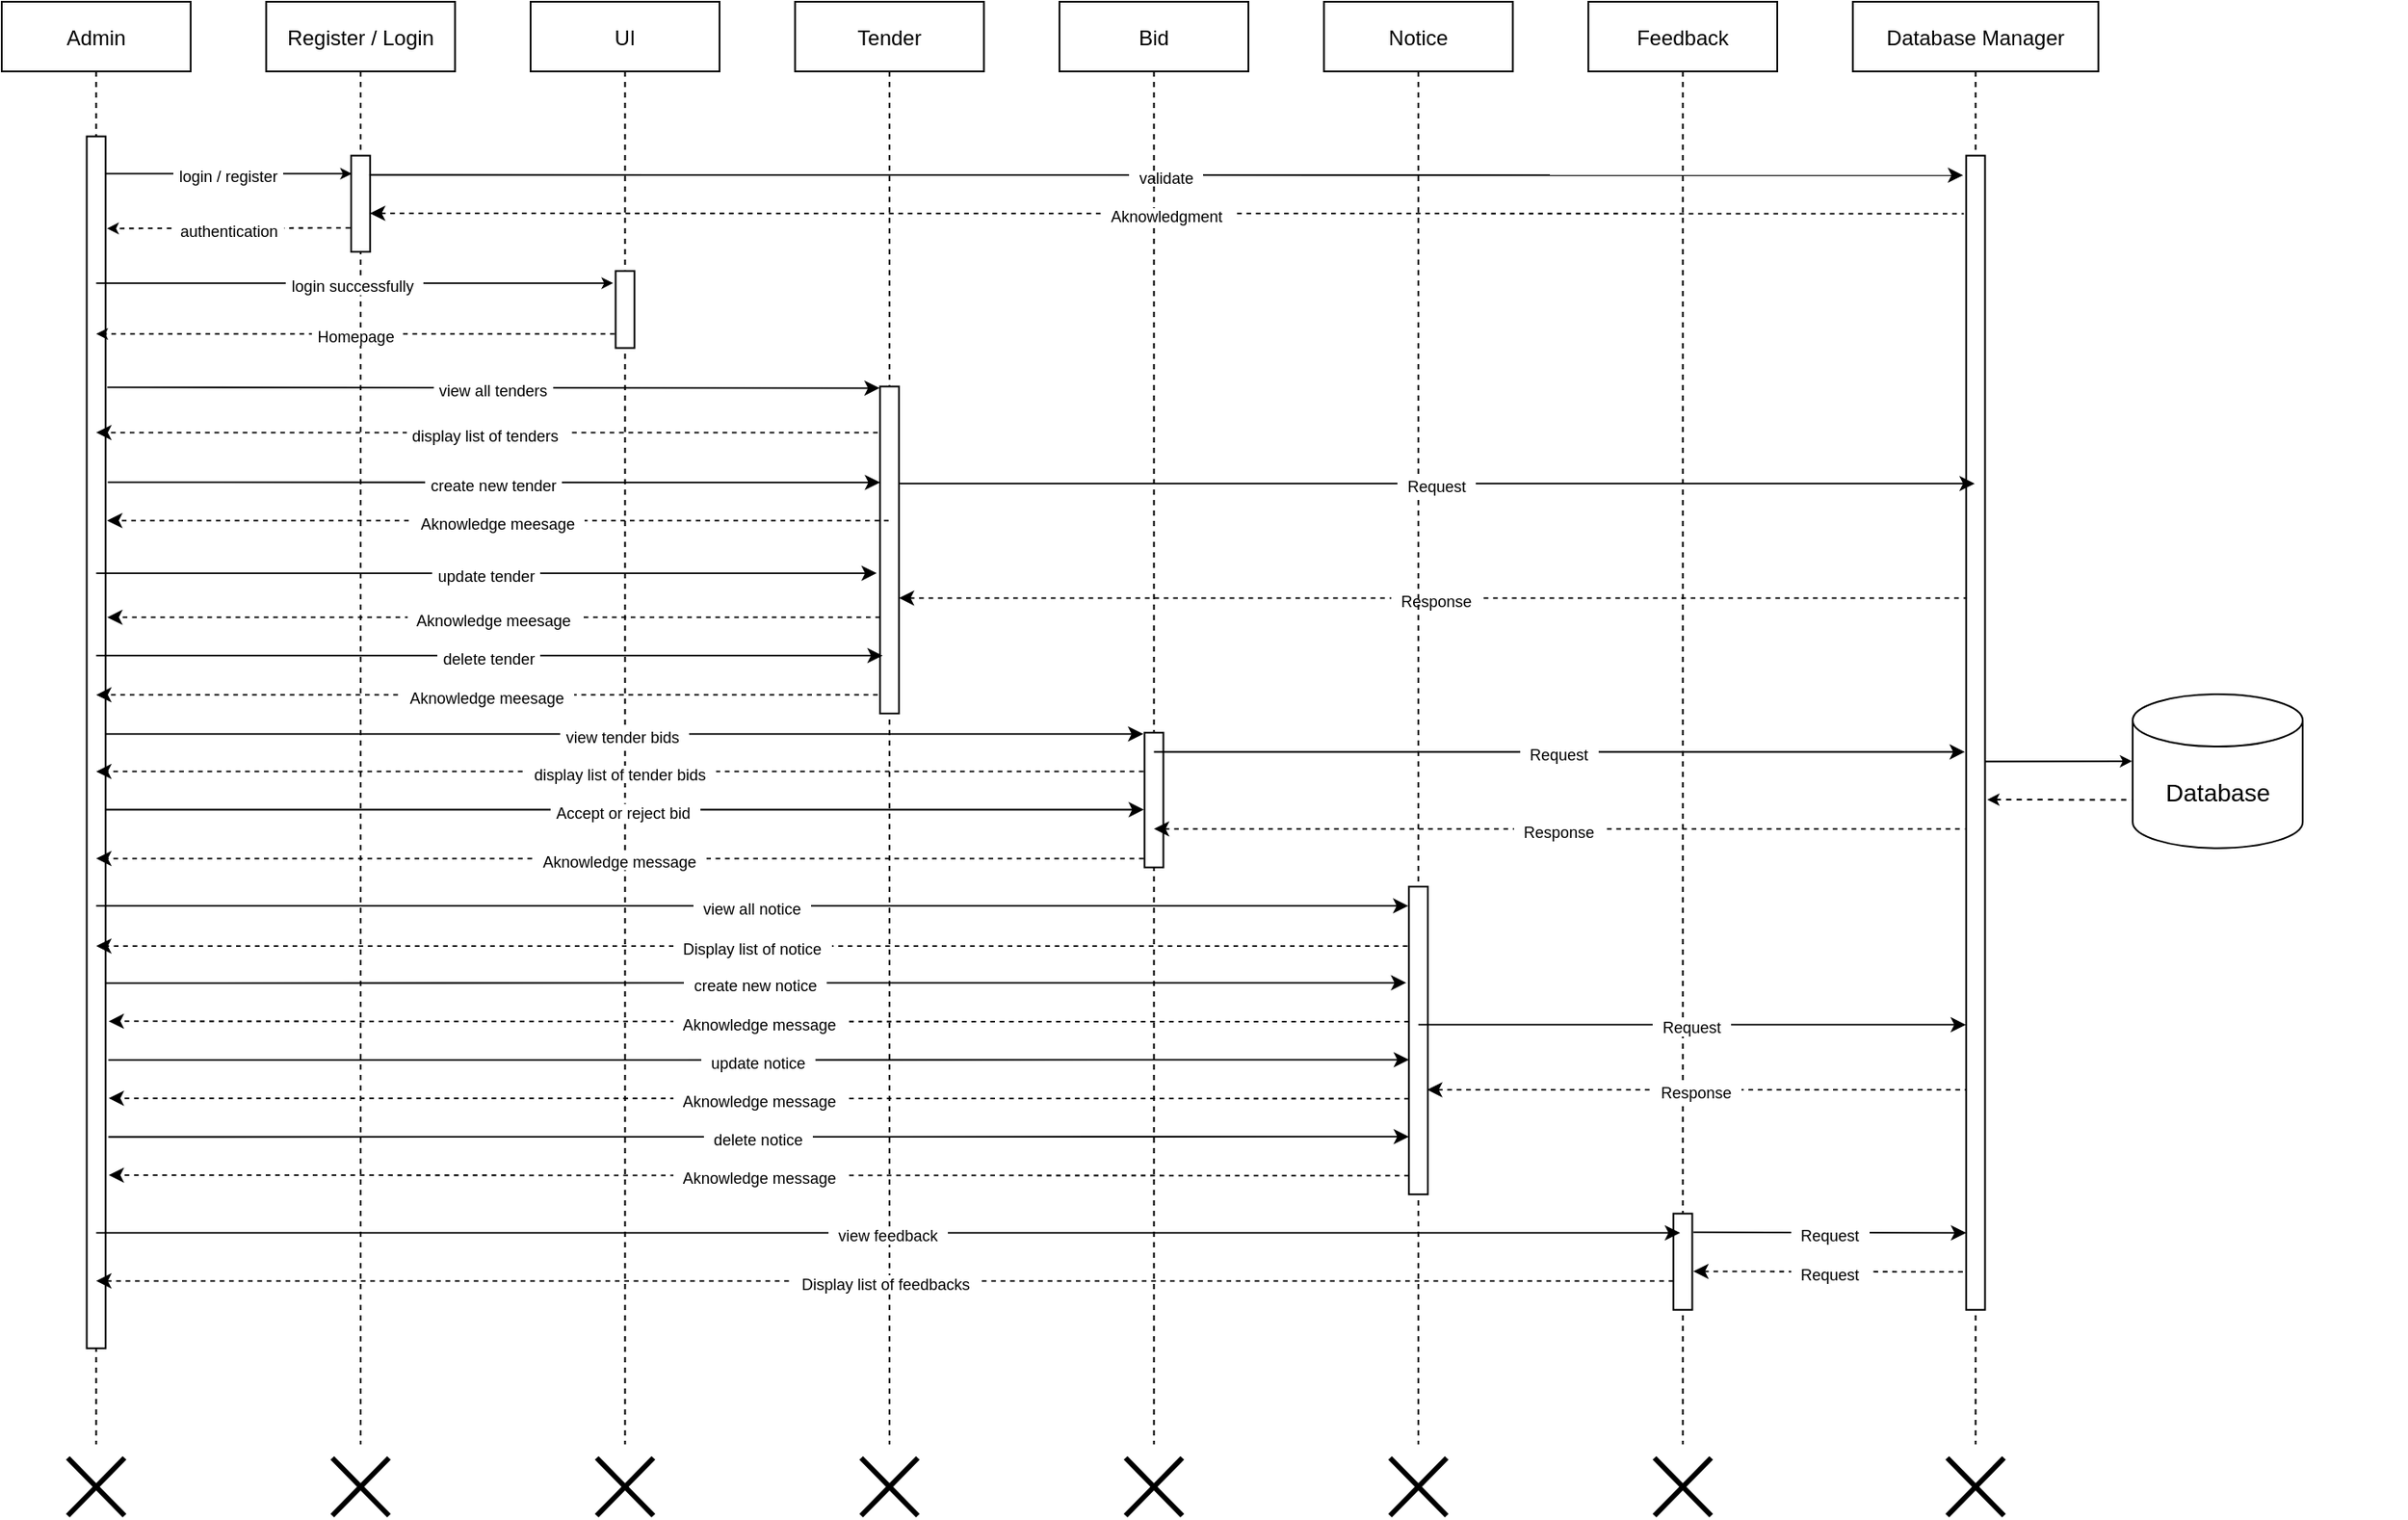 <mxfile version="20.8.16" type="device"><diagram id="kgpKYQtTHZ0yAKxKKP6v" name="Page-1"><mxGraphModel dx="1909" dy="1129" grid="1" gridSize="10" guides="1" tooltips="1" connect="1" arrows="1" fold="1" page="1" pageScale="1" pageWidth="1654" pageHeight="1169" math="0" shadow="0"><root><mxCell id="0"/><mxCell id="1" parent="0"/><mxCell id="C01kwgNDzgZ5Zy77sW_I-69" value="" style="group" parent="1" vertex="1" connectable="0"><mxGeometry x="137" y="150" width="1380" height="869" as="geometry"/></mxCell><mxCell id="3nuBFxr9cyL0pnOWT2aG-1" value="Admin" style="shape=umlLifeline;perimeter=lifelinePerimeter;container=1;collapsible=0;recursiveResize=0;rounded=0;shadow=0;strokeWidth=1;" parent="C01kwgNDzgZ5Zy77sW_I-69" vertex="1"><mxGeometry width="108.405" height="828.145" as="geometry"/></mxCell><mxCell id="3nuBFxr9cyL0pnOWT2aG-2" value="" style="points=[];perimeter=orthogonalPerimeter;rounded=0;shadow=0;strokeWidth=1;" parent="3nuBFxr9cyL0pnOWT2aG-1" vertex="1"><mxGeometry x="48.782" y="77.294" width="10.841" height="695.642" as="geometry"/></mxCell><mxCell id="3nuBFxr9cyL0pnOWT2aG-5" value="Register / Login" style="shape=umlLifeline;perimeter=lifelinePerimeter;container=1;collapsible=0;recursiveResize=0;rounded=0;shadow=0;strokeWidth=1;" parent="C01kwgNDzgZ5Zy77sW_I-69" vertex="1"><mxGeometry x="151.767" width="108.405" height="828.145" as="geometry"/></mxCell><mxCell id="3nuBFxr9cyL0pnOWT2aG-6" value="" style="points=[];perimeter=orthogonalPerimeter;rounded=0;shadow=0;strokeWidth=1;" parent="3nuBFxr9cyL0pnOWT2aG-5" vertex="1"><mxGeometry x="48.782" y="88.335" width="10.841" height="55.21" as="geometry"/></mxCell><mxCell id="C01kwgNDzgZ5Zy77sW_I-9" value=" view all tenders " style="verticalAlign=bottom;endArrow=classic;shadow=0;strokeWidth=0.9;endSize=6;endFill=1;fontSize=9;exitX=0.973;exitY=0.123;exitDx=0;exitDy=0;exitPerimeter=0;entryX=-0.022;entryY=0.005;entryDx=0;entryDy=0;entryPerimeter=0;" parent="3nuBFxr9cyL0pnOWT2aG-5" target="C01kwgNDzgZ5Zy77sW_I-4" edge="1"><mxGeometry y="-10" relative="1" as="geometry"><mxPoint x="-91.18" y="221.313" as="sourcePoint"/><mxPoint x="200.55" y="220.839" as="targetPoint"/><mxPoint as="offset"/></mxGeometry></mxCell><mxCell id="3nuBFxr9cyL0pnOWT2aG-8" value=" login / register " style="verticalAlign=bottom;endArrow=classic;shadow=0;strokeWidth=0.9;endSize=4;endFill=1;fontSize=9;entryX=0.041;entryY=0.188;entryDx=0;entryDy=0;entryPerimeter=0;" parent="C01kwgNDzgZ5Zy77sW_I-69" source="3nuBFxr9cyL0pnOWT2aG-2" target="3nuBFxr9cyL0pnOWT2aG-6" edge="1"><mxGeometry y="-10" relative="1" as="geometry"><mxPoint x="168.028" y="88.335" as="sourcePoint"/><mxPoint x="195.13" y="88.335" as="targetPoint"/><mxPoint as="offset"/></mxGeometry></mxCell><mxCell id="3nuBFxr9cyL0pnOWT2aG-9" value=" authentication " style="verticalAlign=bottom;endArrow=classic;shadow=0;strokeWidth=0.9;endSize=4;endFill=1;dashed=1;fontSize=9;exitX=-0.049;exitY=0.751;exitDx=0;exitDy=0;exitPerimeter=0;entryX=1.076;entryY=0.076;entryDx=0;entryDy=0;entryPerimeter=0;" parent="C01kwgNDzgZ5Zy77sW_I-69" source="3nuBFxr9cyL0pnOWT2aG-6" target="3nuBFxr9cyL0pnOWT2aG-2" edge="1"><mxGeometry x="-0.002" y="10" relative="1" as="geometry"><mxPoint x="130.086" y="132.503" as="sourcePoint"/><mxPoint x="65.043" y="130.295" as="targetPoint"/><mxPoint as="offset"/></mxGeometry></mxCell><mxCell id="C01kwgNDzgZ5Zy77sW_I-1" value="UI" style="shape=umlLifeline;perimeter=lifelinePerimeter;container=1;collapsible=0;recursiveResize=0;rounded=0;shadow=0;strokeWidth=1;" parent="C01kwgNDzgZ5Zy77sW_I-69" vertex="1"><mxGeometry x="303.535" width="108.405" height="828.145" as="geometry"/></mxCell><mxCell id="C01kwgNDzgZ5Zy77sW_I-2" value="" style="points=[];perimeter=orthogonalPerimeter;rounded=0;shadow=0;strokeWidth=1;" parent="C01kwgNDzgZ5Zy77sW_I-1" vertex="1"><mxGeometry x="48.782" y="154.587" width="10.841" height="44.168" as="geometry"/></mxCell><mxCell id="C01kwgNDzgZ5Zy77sW_I-21" value=" Accept or reject bid  " style="verticalAlign=bottom;endArrow=classic;shadow=0;strokeWidth=0.9;endSize=6;endFill=1;fontSize=9;entryX=-0.067;entryY=0.009;entryDx=0;entryDy=0;entryPerimeter=0;" parent="C01kwgNDzgZ5Zy77sW_I-1" edge="1"><mxGeometry y="-10" relative="1" as="geometry"><mxPoint x="-243.543" y="463.761" as="sourcePoint"/><mxPoint x="351.96" y="463.761" as="targetPoint"/><mxPoint as="offset"/></mxGeometry></mxCell><mxCell id="C01kwgNDzgZ5Zy77sW_I-46" value="  validate  " style="verticalAlign=bottom;endArrow=classic;shadow=0;strokeWidth=0.9;endSize=6;endFill=1;fontSize=9;entryX=-0.16;entryY=0.017;entryDx=0;entryDy=0;entryPerimeter=0;" parent="C01kwgNDzgZ5Zy77sW_I-1" target="C01kwgNDzgZ5Zy77sW_I-44" edge="1"><mxGeometry x="0.0" y="-10" relative="1" as="geometry"><mxPoint x="-92.589" y="99.377" as="sourcePoint"/><mxPoint x="48.782" y="99.377" as="targetPoint"/><mxPoint as="offset"/></mxGeometry></mxCell><mxCell id="C01kwgNDzgZ5Zy77sW_I-3" value="Tender" style="shape=umlLifeline;perimeter=lifelinePerimeter;container=1;collapsible=0;recursiveResize=0;rounded=0;shadow=0;strokeWidth=1;" parent="C01kwgNDzgZ5Zy77sW_I-69" vertex="1"><mxGeometry x="455.302" width="108.405" height="828.145" as="geometry"/></mxCell><mxCell id="C01kwgNDzgZ5Zy77sW_I-4" value="" style="points=[];perimeter=orthogonalPerimeter;rounded=0;shadow=0;strokeWidth=1;" parent="C01kwgNDzgZ5Zy77sW_I-3" vertex="1"><mxGeometry x="48.782" y="220.839" width="10.841" height="187.713" as="geometry"/></mxCell><mxCell id="C01kwgNDzgZ5Zy77sW_I-11" value=" create new tender " style="verticalAlign=bottom;endArrow=classic;shadow=0;strokeWidth=0.9;endSize=6;endFill=1;fontSize=9;exitX=0.973;exitY=0.123;exitDx=0;exitDy=0;exitPerimeter=0;entryX=-0.022;entryY=0.005;entryDx=0;entryDy=0;entryPerimeter=0;" parent="C01kwgNDzgZ5Zy77sW_I-3" edge="1"><mxGeometry y="-10" relative="1" as="geometry"><mxPoint x="-394.476" y="275.85" as="sourcePoint"/><mxPoint x="48.782" y="275.927" as="targetPoint"/><mxPoint as="offset"/></mxGeometry></mxCell><mxCell id="C01kwgNDzgZ5Zy77sW_I-15" value="  Aknowledge meesage  " style="verticalAlign=bottom;endArrow=classic;shadow=0;strokeWidth=0.9;endSize=6;endFill=1;dashed=1;fontSize=9;entryX=1.084;entryY=0.358;entryDx=0;entryDy=0;entryPerimeter=0;" parent="C01kwgNDzgZ5Zy77sW_I-3" edge="1"><mxGeometry x="-0.001" y="10" relative="1" as="geometry"><mxPoint x="48.782" y="353.342" as="sourcePoint"/><mxPoint x="-394.769" y="353.342" as="targetPoint"/><mxPoint as="offset"/></mxGeometry></mxCell><mxCell id="C01kwgNDzgZ5Zy77sW_I-51" value="  Response  " style="verticalAlign=bottom;endArrow=none;shadow=0;strokeWidth=0.9;endSize=6;endFill=0;fontSize=9;exitX=1.019;exitY=0.297;exitDx=0;exitDy=0;exitPerimeter=0;dashed=1;startArrow=classic;startFill=1;" parent="C01kwgNDzgZ5Zy77sW_I-3" edge="1"><mxGeometry x="0.0" y="-10" relative="1" as="geometry"><mxPoint x="59.623" y="342.3" as="sourcePoint"/><mxPoint x="676.785" y="342.3" as="targetPoint"/><mxPoint as="offset"/></mxGeometry></mxCell><mxCell id="C01kwgNDzgZ5Zy77sW_I-5" value="Bid" style="shape=umlLifeline;perimeter=lifelinePerimeter;container=1;collapsible=0;recursiveResize=0;rounded=0;shadow=0;strokeWidth=1;" parent="C01kwgNDzgZ5Zy77sW_I-69" vertex="1"><mxGeometry x="607.07" width="108.405" height="828.145" as="geometry"/></mxCell><mxCell id="C01kwgNDzgZ5Zy77sW_I-6" value="" style="points=[];perimeter=orthogonalPerimeter;rounded=0;shadow=0;strokeWidth=1;" parent="C01kwgNDzgZ5Zy77sW_I-5" vertex="1"><mxGeometry x="48.782" y="419.593" width="10.841" height="77.294" as="geometry"/></mxCell><mxCell id="C01kwgNDzgZ5Zy77sW_I-28" value="  Display list of notice  " style="verticalAlign=bottom;endArrow=classic;shadow=0;strokeWidth=0.9;endSize=6;endFill=1;dashed=1;fontSize=9;exitX=-0.042;exitY=0.934;exitDx=0;exitDy=0;exitPerimeter=0;" parent="C01kwgNDzgZ5Zy77sW_I-5" target="3nuBFxr9cyL0pnOWT2aG-1" edge="1"><mxGeometry x="-0.001" y="10" relative="1" as="geometry"><mxPoint x="199.737" y="542.037" as="sourcePoint"/><mxPoint x="-395.679" y="541.055" as="targetPoint"/><mxPoint as="offset"/></mxGeometry></mxCell><mxCell id="C01kwgNDzgZ5Zy77sW_I-7" value=" login successfully  " style="verticalAlign=bottom;endArrow=classic;shadow=0;strokeWidth=0.9;endSize=4;endFill=1;fontSize=9;entryX=-0.127;entryY=0.157;entryDx=0;entryDy=0;entryPerimeter=0;" parent="C01kwgNDzgZ5Zy77sW_I-69" source="3nuBFxr9cyL0pnOWT2aG-1" target="C01kwgNDzgZ5Zy77sW_I-2" edge="1"><mxGeometry y="-10" relative="1" as="geometry"><mxPoint x="65.043" y="154.587" as="sourcePoint"/><mxPoint x="349.282" y="154.587" as="targetPoint"/><mxPoint as="offset"/></mxGeometry></mxCell><mxCell id="C01kwgNDzgZ5Zy77sW_I-10" value=" display list of tenders  " style="verticalAlign=bottom;endArrow=classic;shadow=0;strokeWidth=0.9;endSize=6;endFill=1;dashed=1;fontSize=9;exitX=-0.12;exitY=0.141;exitDx=0;exitDy=0;exitPerimeter=0;" parent="C01kwgNDzgZ5Zy77sW_I-69" source="C01kwgNDzgZ5Zy77sW_I-4" target="3nuBFxr9cyL0pnOWT2aG-1" edge="1"><mxGeometry x="-0.001" y="10" relative="1" as="geometry"><mxPoint x="503.424" y="255.212" as="sourcePoint"/><mxPoint x="65.043" y="253.964" as="targetPoint"/><mxPoint as="offset"/></mxGeometry></mxCell><mxCell id="C01kwgNDzgZ5Zy77sW_I-12" value="  Aknowledge meesage  " style="verticalAlign=bottom;endArrow=classic;shadow=0;strokeWidth=0.9;endSize=6;endFill=1;dashed=1;fontSize=9;entryX=1.08;entryY=0.317;entryDx=0;entryDy=0;entryPerimeter=0;" parent="C01kwgNDzgZ5Zy77sW_I-69" source="C01kwgNDzgZ5Zy77sW_I-3" target="3nuBFxr9cyL0pnOWT2aG-2" edge="1"><mxGeometry x="-0.001" y="10" relative="1" as="geometry"><mxPoint x="498.665" y="298.132" as="sourcePoint"/><mxPoint x="54.203" y="298.132" as="targetPoint"/><mxPoint as="offset"/></mxGeometry></mxCell><mxCell id="C01kwgNDzgZ5Zy77sW_I-14" value=" update tender " style="verticalAlign=bottom;endArrow=classic;shadow=0;strokeWidth=0.9;endSize=6;endFill=1;fontSize=9;entryX=-0.176;entryY=0.571;entryDx=0;entryDy=0;entryPerimeter=0;" parent="C01kwgNDzgZ5Zy77sW_I-69" source="3nuBFxr9cyL0pnOWT2aG-1" target="C01kwgNDzgZ5Zy77sW_I-4" edge="1"><mxGeometry y="-10" relative="1" as="geometry"><mxPoint x="65.043" y="331.258" as="sourcePoint"/><mxPoint x="498.665" y="325.737" as="targetPoint"/><mxPoint as="offset"/></mxGeometry></mxCell><mxCell id="C01kwgNDzgZ5Zy77sW_I-16" value=" delete tender " style="verticalAlign=bottom;endArrow=classic;shadow=0;strokeWidth=0.9;endSize=6;endFill=1;fontSize=9;entryX=0.136;entryY=0.823;entryDx=0;entryDy=0;entryPerimeter=0;" parent="C01kwgNDzgZ5Zy77sW_I-69" source="3nuBFxr9cyL0pnOWT2aG-1" target="C01kwgNDzgZ5Zy77sW_I-4" edge="1"><mxGeometry y="-10" relative="1" as="geometry"><mxPoint x="65.043" y="371.009" as="sourcePoint"/><mxPoint x="496.995" y="377.987" as="targetPoint"/><mxPoint as="offset"/></mxGeometry></mxCell><mxCell id="C01kwgNDzgZ5Zy77sW_I-17" value="  Aknowledge meesage  " style="verticalAlign=bottom;endArrow=classic;shadow=0;strokeWidth=0.9;endSize=6;endFill=1;dashed=1;fontSize=9;exitX=-0.12;exitY=0.943;exitDx=0;exitDy=0;exitPerimeter=0;" parent="C01kwgNDzgZ5Zy77sW_I-69" source="C01kwgNDzgZ5Zy77sW_I-4" target="3nuBFxr9cyL0pnOWT2aG-1" edge="1"><mxGeometry x="-0.001" y="10" relative="1" as="geometry"><mxPoint x="498.665" y="397.51" as="sourcePoint"/><mxPoint x="65.043" y="397.51" as="targetPoint"/><mxPoint as="offset"/></mxGeometry></mxCell><mxCell id="C01kwgNDzgZ5Zy77sW_I-19" value=" view tender bids  " style="verticalAlign=bottom;endArrow=classic;shadow=0;strokeWidth=0.9;endSize=6;endFill=1;fontSize=9;entryX=-0.067;entryY=0.009;entryDx=0;entryDy=0;entryPerimeter=0;" parent="C01kwgNDzgZ5Zy77sW_I-69" source="3nuBFxr9cyL0pnOWT2aG-2" target="C01kwgNDzgZ5Zy77sW_I-6" edge="1"><mxGeometry y="-10" relative="1" as="geometry"><mxPoint x="65.043" y="419.593" as="sourcePoint"/><mxPoint x="650.432" y="419.593" as="targetPoint"/><mxPoint as="offset"/></mxGeometry></mxCell><mxCell id="C01kwgNDzgZ5Zy77sW_I-20" value="  display list of tender bids  " style="verticalAlign=bottom;endArrow=classic;shadow=0;strokeWidth=0.9;endSize=6;endFill=1;dashed=1;fontSize=9;exitX=-0.047;exitY=0.288;exitDx=0;exitDy=0;exitPerimeter=0;" parent="C01kwgNDzgZ5Zy77sW_I-69" source="C01kwgNDzgZ5Zy77sW_I-6" target="3nuBFxr9cyL0pnOWT2aG-1" edge="1"><mxGeometry x="-0.001" y="10" relative="1" as="geometry"><mxPoint x="650.432" y="441.677" as="sourcePoint"/><mxPoint x="65.043" y="441.677" as="targetPoint"/><mxPoint as="offset"/></mxGeometry></mxCell><mxCell id="C01kwgNDzgZ5Zy77sW_I-22" value="  Aknowledge message  " style="verticalAlign=bottom;endArrow=classic;shadow=0;strokeWidth=0.9;endSize=6;endFill=1;dashed=1;fontSize=9;exitX=-0.042;exitY=0.934;exitDx=0;exitDy=0;exitPerimeter=0;" parent="C01kwgNDzgZ5Zy77sW_I-69" source="C01kwgNDzgZ5Zy77sW_I-6" target="3nuBFxr9cyL0pnOWT2aG-1" edge="1"><mxGeometry x="-0.001" y="10" relative="1" as="geometry"><mxPoint x="657.695" y="496.887" as="sourcePoint"/><mxPoint x="65.043" y="491.366" as="targetPoint"/><mxPoint as="offset"/></mxGeometry></mxCell><mxCell id="C01kwgNDzgZ5Zy77sW_I-23" value="Notice" style="shape=umlLifeline;perimeter=lifelinePerimeter;container=1;collapsible=0;recursiveResize=0;rounded=0;shadow=0;strokeWidth=1;" parent="C01kwgNDzgZ5Zy77sW_I-69" vertex="1"><mxGeometry x="758.837" width="108.405" height="828.145" as="geometry"/></mxCell><mxCell id="C01kwgNDzgZ5Zy77sW_I-24" value="" style="points=[];perimeter=orthogonalPerimeter;rounded=0;shadow=0;strokeWidth=1;" parent="C01kwgNDzgZ5Zy77sW_I-23" vertex="1"><mxGeometry x="48.782" y="507.929" width="10.841" height="176.671" as="geometry"/></mxCell><mxCell id="C01kwgNDzgZ5Zy77sW_I-29" value="  create new notice  " style="verticalAlign=bottom;endArrow=classic;shadow=0;strokeWidth=0.9;endSize=6;endFill=1;fontSize=9;entryX=-0.067;entryY=0.009;entryDx=0;entryDy=0;entryPerimeter=0;exitX=1.111;exitY=0.702;exitDx=0;exitDy=0;exitPerimeter=0;" parent="C01kwgNDzgZ5Zy77sW_I-23" edge="1"><mxGeometry y="-10" relative="1" as="geometry"><mxPoint x="-699.214" y="563.293" as="sourcePoint"/><mxPoint x="47.211" y="563.139" as="targetPoint"/><mxPoint as="offset"/></mxGeometry></mxCell><mxCell id="C01kwgNDzgZ5Zy77sW_I-30" value="  Aknowledge message  " style="verticalAlign=bottom;endArrow=classic;shadow=0;strokeWidth=0.9;endSize=6;endFill=1;dashed=1;fontSize=9;exitX=-0.042;exitY=0.934;exitDx=0;exitDy=0;exitPerimeter=0;entryX=1.089;entryY=0.738;entryDx=0;entryDy=0;entryPerimeter=0;" parent="C01kwgNDzgZ5Zy77sW_I-23" edge="1"><mxGeometry x="-0.001" y="10" relative="1" as="geometry"><mxPoint x="48.782" y="585.476" as="sourcePoint"/><mxPoint x="-697.437" y="585.222" as="targetPoint"/><mxPoint as="offset"/></mxGeometry></mxCell><mxCell id="C01kwgNDzgZ5Zy77sW_I-31" value="  update notice  " style="verticalAlign=bottom;endArrow=classic;shadow=0;strokeWidth=0.9;endSize=6;endFill=1;fontSize=9;entryX=-0.067;entryY=0.009;entryDx=0;entryDy=0;entryPerimeter=0;exitX=1.111;exitY=0.702;exitDx=0;exitDy=0;exitPerimeter=0;" parent="C01kwgNDzgZ5Zy77sW_I-23" edge="1"><mxGeometry y="-10" relative="1" as="geometry"><mxPoint x="-697.643" y="607.461" as="sourcePoint"/><mxPoint x="48.782" y="607.306" as="targetPoint"/><mxPoint as="offset"/></mxGeometry></mxCell><mxCell id="C01kwgNDzgZ5Zy77sW_I-32" value="  Aknowledge message  " style="verticalAlign=bottom;endArrow=classic;shadow=0;strokeWidth=0.9;endSize=6;endFill=1;dashed=1;fontSize=9;exitX=-0.042;exitY=0.934;exitDx=0;exitDy=0;exitPerimeter=0;entryX=1.089;entryY=0.738;entryDx=0;entryDy=0;entryPerimeter=0;" parent="C01kwgNDzgZ5Zy77sW_I-23" edge="1"><mxGeometry x="-0.001" y="10" relative="1" as="geometry"><mxPoint x="48.782" y="629.644" as="sourcePoint"/><mxPoint x="-697.437" y="629.39" as="targetPoint"/><mxPoint as="offset"/></mxGeometry></mxCell><mxCell id="C01kwgNDzgZ5Zy77sW_I-33" value="  delete notice  " style="verticalAlign=bottom;endArrow=classic;shadow=0;strokeWidth=0.9;endSize=6;endFill=1;fontSize=9;entryX=-0.067;entryY=0.009;entryDx=0;entryDy=0;entryPerimeter=0;exitX=1.111;exitY=0.702;exitDx=0;exitDy=0;exitPerimeter=0;" parent="C01kwgNDzgZ5Zy77sW_I-23" edge="1"><mxGeometry y="-10" relative="1" as="geometry"><mxPoint x="-697.643" y="651.629" as="sourcePoint"/><mxPoint x="48.782" y="651.474" as="targetPoint"/><mxPoint as="offset"/></mxGeometry></mxCell><mxCell id="C01kwgNDzgZ5Zy77sW_I-34" value="  Aknowledge message  " style="verticalAlign=bottom;endArrow=classic;shadow=0;strokeWidth=0.9;endSize=6;endFill=1;dashed=1;fontSize=9;exitX=-0.042;exitY=0.934;exitDx=0;exitDy=0;exitPerimeter=0;entryX=1.089;entryY=0.738;entryDx=0;entryDy=0;entryPerimeter=0;" parent="C01kwgNDzgZ5Zy77sW_I-23" edge="1"><mxGeometry x="-0.001" y="10" relative="1" as="geometry"><mxPoint x="48.782" y="673.812" as="sourcePoint"/><mxPoint x="-697.437" y="673.558" as="targetPoint"/><mxPoint as="offset"/></mxGeometry></mxCell><mxCell id="C01kwgNDzgZ5Zy77sW_I-53" value="  Response  " style="verticalAlign=bottom;endArrow=none;shadow=0;strokeWidth=0.9;endSize=6;endFill=0;fontSize=9;startArrow=classic;startFill=1;dashed=1;" parent="C01kwgNDzgZ5Zy77sW_I-23" edge="1"><mxGeometry x="0.0" y="-10" relative="1" as="geometry"><mxPoint x="-97.565" y="474.803" as="sourcePoint"/><mxPoint x="367.83" y="474.803" as="targetPoint"/><mxPoint as="offset"/></mxGeometry></mxCell><mxCell id="C01kwgNDzgZ5Zy77sW_I-25" value="Feedback" style="shape=umlLifeline;perimeter=lifelinePerimeter;container=1;collapsible=0;recursiveResize=0;rounded=0;shadow=0;strokeWidth=1;" parent="C01kwgNDzgZ5Zy77sW_I-69" vertex="1"><mxGeometry x="910.605" width="108.405" height="828.145" as="geometry"/></mxCell><mxCell id="C01kwgNDzgZ5Zy77sW_I-26" value="" style="points=[];perimeter=orthogonalPerimeter;rounded=0;shadow=0;strokeWidth=1;" parent="C01kwgNDzgZ5Zy77sW_I-25" vertex="1"><mxGeometry x="48.782" y="695.642" width="10.841" height="55.21" as="geometry"/></mxCell><mxCell id="C01kwgNDzgZ5Zy77sW_I-36" value="  Display list of feedbacks  " style="verticalAlign=bottom;endArrow=classic;shadow=0;strokeWidth=0.9;endSize=6;endFill=1;dashed=1;fontSize=9;exitX=-0.042;exitY=0.934;exitDx=0;exitDy=0;exitPerimeter=0;" parent="C01kwgNDzgZ5Zy77sW_I-25" target="3nuBFxr9cyL0pnOWT2aG-1" edge="1"><mxGeometry x="-0.001" y="10" relative="1" as="geometry"><mxPoint x="48.782" y="734.266" as="sourcePoint"/><mxPoint x="-697.437" y="734.012" as="targetPoint"/><mxPoint as="offset"/></mxGeometry></mxCell><mxCell id="C01kwgNDzgZ5Zy77sW_I-27" value="  view all notice  " style="verticalAlign=bottom;endArrow=classic;shadow=0;strokeWidth=0.9;endSize=6;endFill=1;fontSize=9;entryX=-0.067;entryY=0.009;entryDx=0;entryDy=0;entryPerimeter=0;" parent="C01kwgNDzgZ5Zy77sW_I-69" source="3nuBFxr9cyL0pnOWT2aG-1" edge="1"><mxGeometry y="-10" relative="1" as="geometry"><mxPoint x="65.043" y="518.971" as="sourcePoint"/><mxPoint x="807.251" y="518.971" as="targetPoint"/><mxPoint as="offset"/></mxGeometry></mxCell><mxCell id="C01kwgNDzgZ5Zy77sW_I-35" value="  view feedback  " style="verticalAlign=bottom;endArrow=classic;shadow=0;strokeWidth=0.9;endSize=6;endFill=1;fontSize=9;entryX=-0.067;entryY=0.009;entryDx=0;entryDy=0;entryPerimeter=0;" parent="C01kwgNDzgZ5Zy77sW_I-69" source="3nuBFxr9cyL0pnOWT2aG-1" edge="1"><mxGeometry y="-10" relative="1" as="geometry"><mxPoint x="216.811" y="706.838" as="sourcePoint"/><mxPoint x="963.236" y="706.684" as="targetPoint"/><mxPoint as="offset"/></mxGeometry></mxCell><mxCell id="C01kwgNDzgZ5Zy77sW_I-43" value="Database Manager" style="shape=umlLifeline;perimeter=lifelinePerimeter;container=1;collapsible=0;recursiveResize=0;rounded=0;shadow=0;strokeWidth=1;" parent="C01kwgNDzgZ5Zy77sW_I-69" vertex="1"><mxGeometry x="1062.372" width="140.927" height="828.145" as="geometry"/></mxCell><mxCell id="C01kwgNDzgZ5Zy77sW_I-44" value="" style="points=[];perimeter=orthogonalPerimeter;rounded=0;shadow=0;strokeWidth=1;" parent="C01kwgNDzgZ5Zy77sW_I-43" vertex="1"><mxGeometry x="65.043" y="88.335" width="10.841" height="662.516" as="geometry"/></mxCell><mxCell id="C01kwgNDzgZ5Zy77sW_I-47" value="  Aknowledgment  " style="verticalAlign=bottom;endArrow=none;shadow=0;strokeWidth=0.9;endSize=6;endFill=0;fontSize=9;entryX=-0.16;entryY=0.017;entryDx=0;entryDy=0;entryPerimeter=0;startArrow=classic;startFill=1;dashed=1;" parent="C01kwgNDzgZ5Zy77sW_I-43" edge="1"><mxGeometry x="0.0" y="-10" relative="1" as="geometry"><mxPoint x="-850.982" y="121.461" as="sourcePoint"/><mxPoint x="63.753" y="121.682" as="targetPoint"/><mxPoint as="offset"/></mxGeometry></mxCell><mxCell id="C01kwgNDzgZ5Zy77sW_I-56" value="  Request  " style="verticalAlign=bottom;endArrow=classic;shadow=0;strokeWidth=0.9;endSize=6;endFill=1;fontSize=9;exitX=1.054;exitY=0.194;exitDx=0;exitDy=0;exitPerimeter=0;" parent="C01kwgNDzgZ5Zy77sW_I-43" source="C01kwgNDzgZ5Zy77sW_I-26" edge="1"><mxGeometry x="0.0" y="-10" relative="1" as="geometry"><mxPoint x="-86.724" y="706.684" as="sourcePoint"/><mxPoint x="65.043" y="706.684" as="targetPoint"/><mxPoint as="offset"/></mxGeometry></mxCell><mxCell id="C01kwgNDzgZ5Zy77sW_I-57" value="  Request  " style="verticalAlign=bottom;endArrow=none;shadow=0;strokeWidth=0.9;endSize=6;endFill=0;fontSize=9;exitX=1.054;exitY=0.194;exitDx=0;exitDy=0;exitPerimeter=0;startArrow=classic;startFill=1;dashed=1;" parent="C01kwgNDzgZ5Zy77sW_I-43" edge="1"><mxGeometry x="0.0" y="-10" relative="1" as="geometry"><mxPoint x="-91.559" y="728.767" as="sourcePoint"/><mxPoint x="65.043" y="729.099" as="targetPoint"/><mxPoint as="offset"/></mxGeometry></mxCell><mxCell id="C01kwgNDzgZ5Zy77sW_I-8" value=" Homepage " style="verticalAlign=bottom;endArrow=classic;shadow=0;strokeWidth=0.9;endSize=4;endFill=1;dashed=1;fontSize=9;exitX=-0.047;exitY=0.817;exitDx=0;exitDy=0;exitPerimeter=0;" parent="C01kwgNDzgZ5Zy77sW_I-69" source="C01kwgNDzgZ5Zy77sW_I-2" target="3nuBFxr9cyL0pnOWT2aG-1" edge="1"><mxGeometry x="-0.001" y="10" relative="1" as="geometry"><mxPoint x="352.317" y="198.755" as="sourcePoint"/><mxPoint x="211.174" y="198.755" as="targetPoint"/><mxPoint as="offset"/></mxGeometry></mxCell><mxCell id="C01kwgNDzgZ5Zy77sW_I-48" value="  Request  " style="verticalAlign=bottom;endArrow=classic;shadow=0;strokeWidth=0.9;endSize=6;endFill=1;fontSize=9;exitX=1.019;exitY=0.297;exitDx=0;exitDy=0;exitPerimeter=0;" parent="C01kwgNDzgZ5Zy77sW_I-69" source="C01kwgNDzgZ5Zy77sW_I-4" target="C01kwgNDzgZ5Zy77sW_I-43" edge="1"><mxGeometry x="0.0" y="-10" relative="1" as="geometry"><mxPoint x="288.564" y="209.797" as="sourcePoint"/><mxPoint x="1203.299" y="210.018" as="targetPoint"/><mxPoint as="offset"/></mxGeometry></mxCell><mxCell id="C01kwgNDzgZ5Zy77sW_I-52" value="  Request  " style="verticalAlign=bottom;endArrow=classic;shadow=0;strokeWidth=0.9;endSize=6;endFill=1;fontSize=9;" parent="C01kwgNDzgZ5Zy77sW_I-69" edge="1"><mxGeometry x="0.0" y="-10" relative="1" as="geometry"><mxPoint x="661.273" y="430.635" as="sourcePoint"/><mxPoint x="1126.668" y="430.635" as="targetPoint"/><mxPoint as="offset"/></mxGeometry></mxCell><mxCell id="C01kwgNDzgZ5Zy77sW_I-55" value="  Response  " style="verticalAlign=bottom;endArrow=none;shadow=0;strokeWidth=0.9;endSize=6;endFill=0;fontSize=9;startArrow=classic;startFill=1;dashed=1;exitX=0.962;exitY=0.66;exitDx=0;exitDy=0;exitPerimeter=0;" parent="C01kwgNDzgZ5Zy77sW_I-69" source="C01kwgNDzgZ5Zy77sW_I-24" target="C01kwgNDzgZ5Zy77sW_I-44" edge="1"><mxGeometry x="0.0" y="-10" relative="1" as="geometry"><mxPoint x="813.04" y="596.264" as="sourcePoint"/><mxPoint x="1278.435" y="596.264" as="targetPoint"/><mxPoint as="offset"/></mxGeometry></mxCell><mxCell id="C01kwgNDzgZ5Zy77sW_I-54" value="  Request  " style="verticalAlign=bottom;endArrow=classic;shadow=0;strokeWidth=0.9;endSize=6;endFill=1;fontSize=9;entryX=-0.013;entryY=0.753;entryDx=0;entryDy=0;entryPerimeter=0;" parent="C01kwgNDzgZ5Zy77sW_I-69" source="C01kwgNDzgZ5Zy77sW_I-23" target="C01kwgNDzgZ5Zy77sW_I-44" edge="1"><mxGeometry x="0.0" y="-10" relative="1" as="geometry"><mxPoint x="813.04" y="552.097" as="sourcePoint"/><mxPoint x="1278.435" y="552.097" as="targetPoint"/><mxPoint as="offset"/></mxGeometry></mxCell><mxCell id="C01kwgNDzgZ5Zy77sW_I-58" value="&lt;font style=&quot;font-size: 14px;&quot;&gt;Database&lt;/font&gt;" style="shape=cylinder3;whiteSpace=wrap;html=1;boundedLbl=1;backgroundOutline=1;size=15;" parent="C01kwgNDzgZ5Zy77sW_I-69" vertex="1"><mxGeometry x="1222.995" y="397.51" width="97.565" height="88.335" as="geometry"/></mxCell><mxCell id="C01kwgNDzgZ5Zy77sW_I-59" value="" style="endArrow=classic;html=1;rounded=0;fontSize=14;entryX=-0.003;entryY=0.435;entryDx=0;entryDy=0;entryPerimeter=0;endSize=4;" parent="C01kwgNDzgZ5Zy77sW_I-69" target="C01kwgNDzgZ5Zy77sW_I-58" edge="1"><mxGeometry width="50" height="50" relative="1" as="geometry"><mxPoint x="1138.256" y="436.156" as="sourcePoint"/><mxPoint x="1123.329" y="319.112" as="targetPoint"/></mxGeometry></mxCell><mxCell id="C01kwgNDzgZ5Zy77sW_I-60" value="" style="endArrow=none;html=1;rounded=0;fontSize=14;entryX=-0.006;entryY=0.686;entryDx=0;entryDy=0;entryPerimeter=0;endFill=0;startArrow=classic;startFill=1;dashed=1;endSize=6;startSize=4;exitX=1.112;exitY=0.558;exitDx=0;exitDy=0;exitPerimeter=0;" parent="C01kwgNDzgZ5Zy77sW_I-69" source="C01kwgNDzgZ5Zy77sW_I-44" target="C01kwgNDzgZ5Zy77sW_I-58" edge="1"><mxGeometry width="50" height="50" relative="1" as="geometry"><mxPoint x="1203.69" y="456.981" as="sourcePoint"/><mxPoint x="1155.85" y="330.154" as="targetPoint"/></mxGeometry></mxCell><mxCell id="C01kwgNDzgZ5Zy77sW_I-61" value="" style="shape=umlDestroy;whiteSpace=wrap;html=1;strokeWidth=3;fontSize=9;" parent="C01kwgNDzgZ5Zy77sW_I-69" vertex="1"><mxGeometry x="37.942" y="835.874" width="32.522" height="33.126" as="geometry"/></mxCell><mxCell id="C01kwgNDzgZ5Zy77sW_I-62" value="" style="shape=umlDestroy;whiteSpace=wrap;html=1;strokeWidth=3;fontSize=9;" parent="C01kwgNDzgZ5Zy77sW_I-69" vertex="1"><mxGeometry x="189.709" y="835.874" width="32.522" height="33.126" as="geometry"/></mxCell><mxCell id="C01kwgNDzgZ5Zy77sW_I-63" value="" style="shape=umlDestroy;whiteSpace=wrap;html=1;strokeWidth=3;fontSize=9;" parent="C01kwgNDzgZ5Zy77sW_I-69" vertex="1"><mxGeometry x="341.477" y="835.874" width="32.522" height="33.126" as="geometry"/></mxCell><mxCell id="C01kwgNDzgZ5Zy77sW_I-64" value="" style="shape=umlDestroy;whiteSpace=wrap;html=1;strokeWidth=3;fontSize=9;" parent="C01kwgNDzgZ5Zy77sW_I-69" vertex="1"><mxGeometry x="493.244" y="835.874" width="32.522" height="33.126" as="geometry"/></mxCell><mxCell id="C01kwgNDzgZ5Zy77sW_I-65" value="" style="shape=umlDestroy;whiteSpace=wrap;html=1;strokeWidth=3;fontSize=9;" parent="C01kwgNDzgZ5Zy77sW_I-69" vertex="1"><mxGeometry x="645.012" y="835.874" width="32.522" height="33.126" as="geometry"/></mxCell><mxCell id="C01kwgNDzgZ5Zy77sW_I-66" value="" style="shape=umlDestroy;whiteSpace=wrap;html=1;strokeWidth=3;fontSize=9;" parent="C01kwgNDzgZ5Zy77sW_I-69" vertex="1"><mxGeometry x="796.779" y="835.874" width="32.522" height="33.126" as="geometry"/></mxCell><mxCell id="C01kwgNDzgZ5Zy77sW_I-67" value="" style="shape=umlDestroy;whiteSpace=wrap;html=1;strokeWidth=3;fontSize=9;" parent="C01kwgNDzgZ5Zy77sW_I-69" vertex="1"><mxGeometry x="948.547" y="835.874" width="32.522" height="33.126" as="geometry"/></mxCell><mxCell id="C01kwgNDzgZ5Zy77sW_I-68" value="" style="shape=umlDestroy;whiteSpace=wrap;html=1;strokeWidth=3;fontSize=9;" parent="C01kwgNDzgZ5Zy77sW_I-69" vertex="1"><mxGeometry x="1116.575" y="835.874" width="32.522" height="33.126" as="geometry"/></mxCell></root></mxGraphModel></diagram></mxfile>